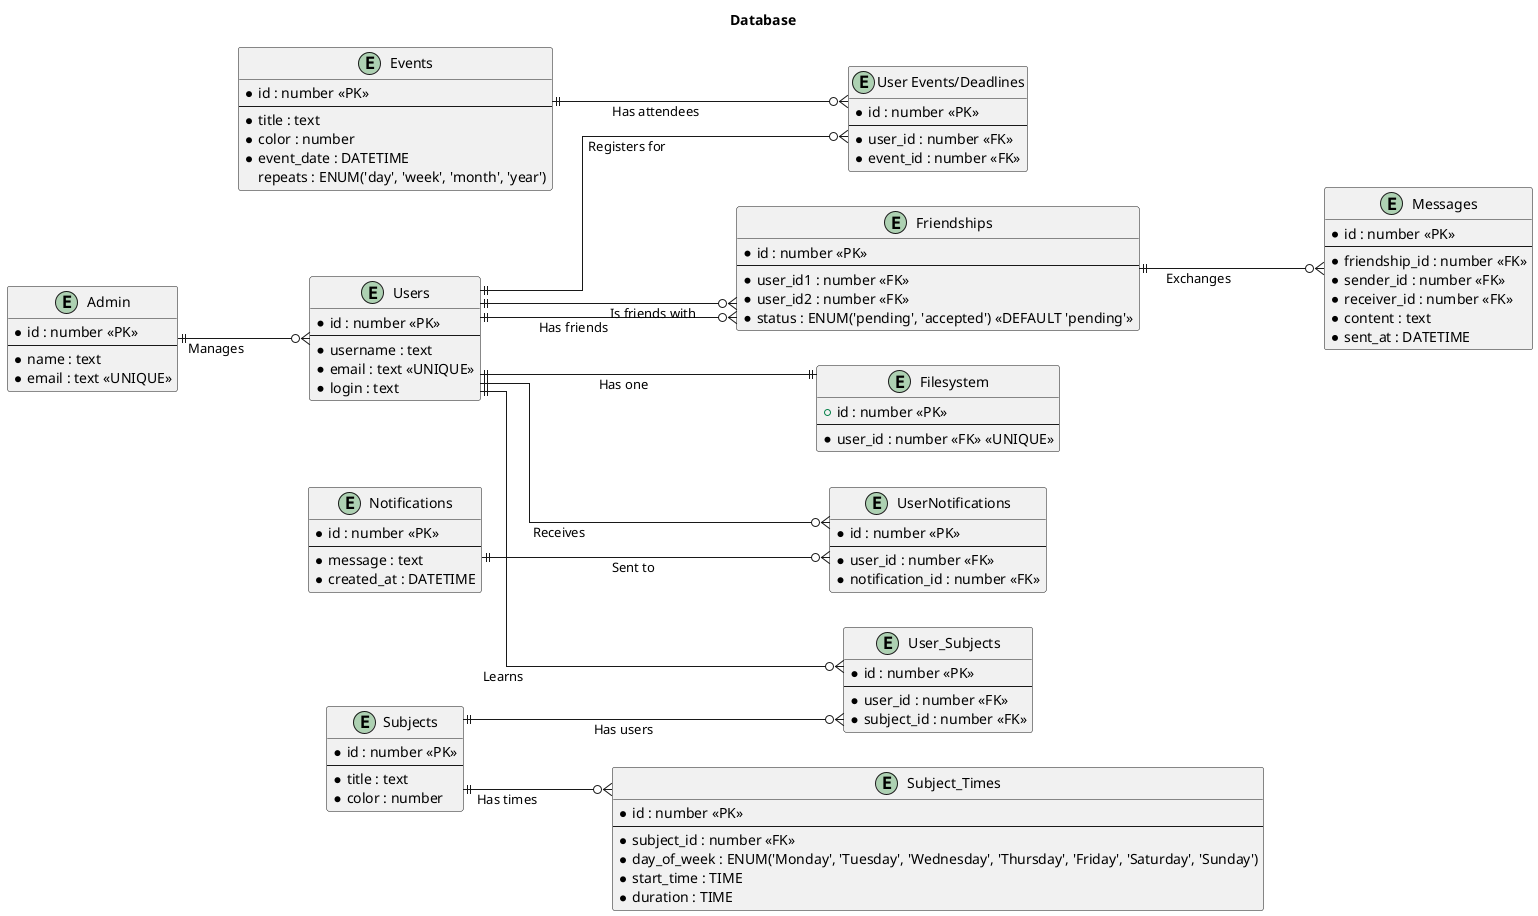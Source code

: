 ﻿@startuml
title Database
left to right direction
skinparam linetype ortho

entity "Users" as Users {
    * id : number <<PK>>
    --
    *username : text
    *email : text <<UNIQUE>>
    *login : text
}

entity "Events" as Events {
    * id : number <<PK>>
    --
    *title : text
    *color : number
    *event_date : DATETIME
    repeats : ENUM('day', 'week', 'month', 'year')
}

entity "User Events/Deadlines" as UserEvents {
    * id : number <<PK>>
    --
    *user_id : number <<FK>>
    *event_id : number <<FK>>
}

entity "Friendships" as Friends {
    * id : number <<PK>>
    --
    *user_id1 : number <<FK>>
    *user_id2 : number <<FK>>
    *status : ENUM('pending', 'accepted') <<DEFAULT 'pending'>>
}

entity Subjects {
    * id : number <<PK>>
    --
    *title : text
    *color : number
}

entity User_Subjects {
    * id : number <<PK>>
    --
    *user_id : number <<FK>>
    *subject_id : number <<FK>>
}

entity Subject_Times {
    * id : number <<PK>>
    --
    *subject_id : number <<FK>>
    *day_of_week : ENUM('Monday', 'Tuesday', 'Wednesday', 'Thursday', 'Friday', 'Saturday', 'Sunday')
    *start_time : TIME
    *duration : TIME
}

entity Filesystem {
    + id : number <<PK>>
    --
    *user_id : number <<FK>> <<UNIQUE>>
}

entity Admin {
    * id : number <<PK>>
    --
    *name : text
    *email : text <<UNIQUE>>
}

entity Notifications {
    * id : number <<PK>>
    --
    *message : text
    *created_at : DATETIME
}

entity Messages {
    * id : number <<PK>>
    --
    *friendship_id : number <<FK>>
    *sender_id : number <<FK>>
    *receiver_id : number <<FK>>
    *content : text
    *sent_at : DATETIME
}

entity UserNotifications {
    * id : number <<PK>>
    --
    *user_id : number <<FK>>
    *notification_id : number <<FK>>
}

Users ||--|| Filesystem : "Has one"
Subjects ||--o{ Subject_Times : "Has times"
Users ||--o{ User_Subjects : "Learns"
Subjects ||--o{ User_Subjects : "Has users"
Users ||--o{ Friends : "Has friends"
Users ||--o{ Friends : "Is friends with"
Users ||--o{ UserEvents : "Registers for"
Events ||--o{ UserEvents : "Has attendees"
Admin ||--o{ Users : "Manages"
Users ||--o{ UserNotifications : "Receives"
Notifications ||--o{ UserNotifications : "Sent to"
Friends ||--o{ Messages : "Exchanges"

@enduml